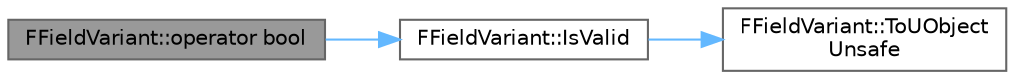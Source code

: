 digraph "FFieldVariant::operator bool"
{
 // INTERACTIVE_SVG=YES
 // LATEX_PDF_SIZE
  bgcolor="transparent";
  edge [fontname=Helvetica,fontsize=10,labelfontname=Helvetica,labelfontsize=10];
  node [fontname=Helvetica,fontsize=10,shape=box,height=0.2,width=0.4];
  rankdir="LR";
  Node1 [id="Node000001",label="FFieldVariant::operator bool",height=0.2,width=0.4,color="gray40", fillcolor="grey60", style="filled", fontcolor="black",tooltip=" "];
  Node1 -> Node2 [id="edge1_Node000001_Node000002",color="steelblue1",style="solid",tooltip=" "];
  Node2 [id="Node000002",label="FFieldVariant::IsValid",height=0.2,width=0.4,color="grey40", fillcolor="white", style="filled",URL="$d7/d01/classFFieldVariant.html#a931666a592f3df396e3f0df0093d1779",tooltip=" "];
  Node2 -> Node3 [id="edge2_Node000002_Node000003",color="steelblue1",style="solid",tooltip=" "];
  Node3 [id="Node000003",label="FFieldVariant::ToUObject\lUnsafe",height=0.2,width=0.4,color="grey40", fillcolor="white", style="filled",URL="$d7/d01/classFFieldVariant.html#a0fc2286b84055b7b9407b63ef2279251",tooltip="FOR INTERNAL USE ONLY: Function that returns the owner as UObject without checking if it's actually a..."];
}
